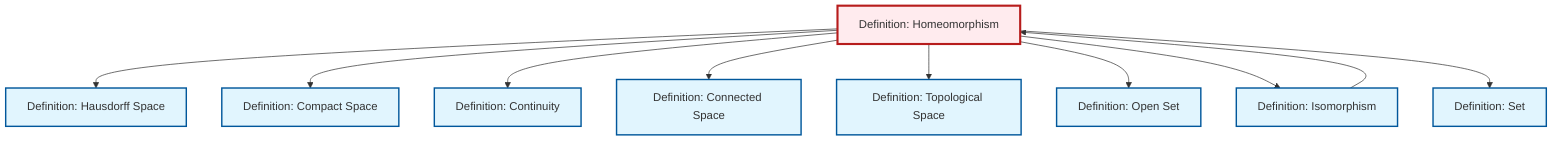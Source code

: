 graph TD
    classDef definition fill:#e1f5fe,stroke:#01579b,stroke-width:2px
    classDef theorem fill:#f3e5f5,stroke:#4a148c,stroke-width:2px
    classDef axiom fill:#fff3e0,stroke:#e65100,stroke-width:2px
    classDef example fill:#e8f5e9,stroke:#1b5e20,stroke-width:2px
    classDef current fill:#ffebee,stroke:#b71c1c,stroke-width:3px
    def-hausdorff["Definition: Hausdorff Space"]:::definition
    def-continuity["Definition: Continuity"]:::definition
    def-connected["Definition: Connected Space"]:::definition
    def-open-set["Definition: Open Set"]:::definition
    def-topological-space["Definition: Topological Space"]:::definition
    def-compact["Definition: Compact Space"]:::definition
    def-homeomorphism["Definition: Homeomorphism"]:::definition
    def-set["Definition: Set"]:::definition
    def-isomorphism["Definition: Isomorphism"]:::definition
    def-homeomorphism --> def-hausdorff
    def-homeomorphism --> def-compact
    def-homeomorphism --> def-continuity
    def-homeomorphism --> def-connected
    def-homeomorphism --> def-topological-space
    def-isomorphism --> def-homeomorphism
    def-homeomorphism --> def-open-set
    def-homeomorphism --> def-isomorphism
    def-homeomorphism --> def-set
    class def-homeomorphism current